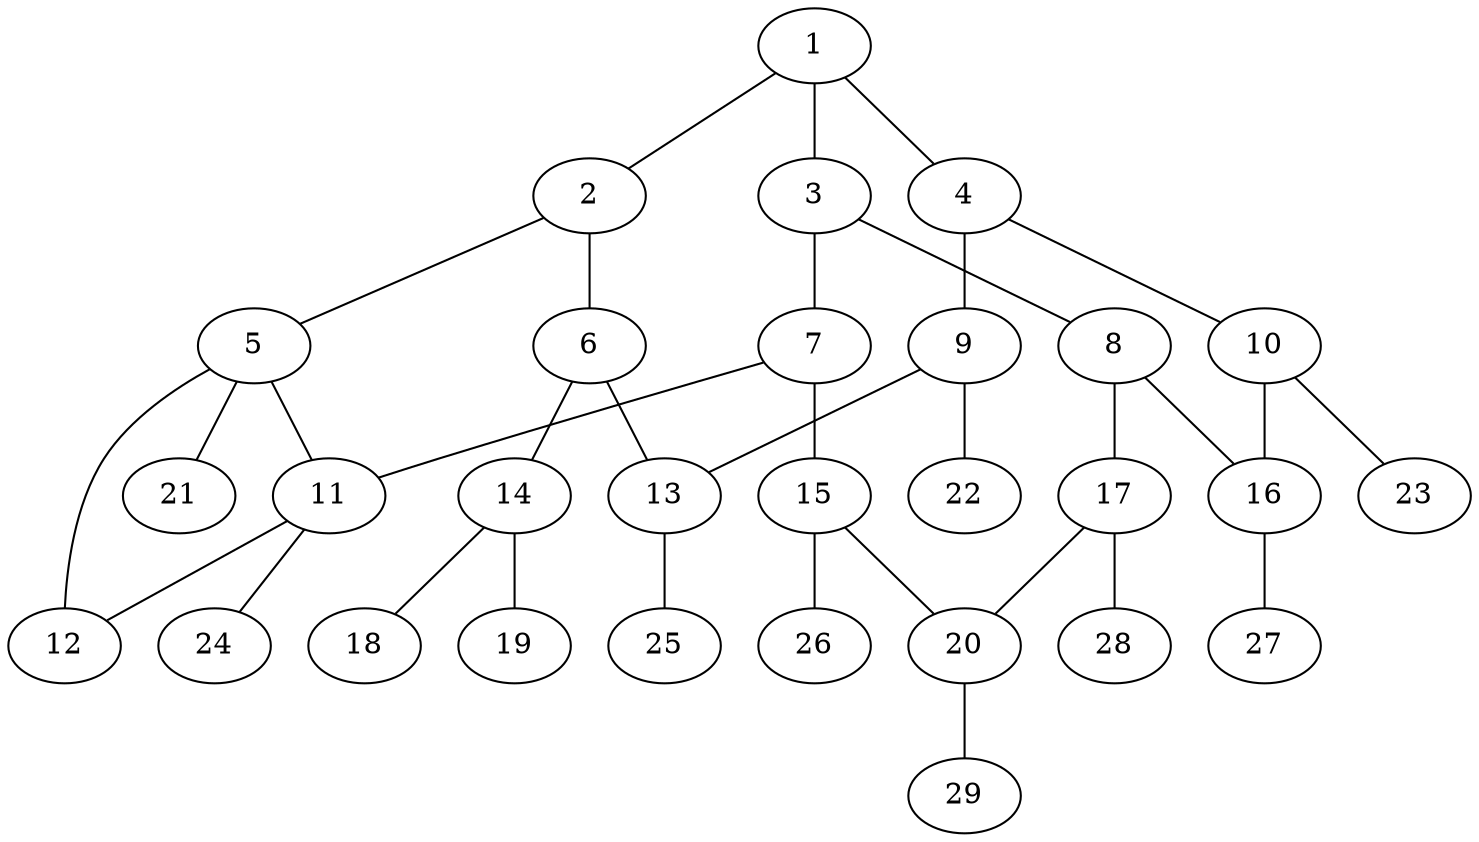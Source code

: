 graph molecule_1832 {
	1	 [chem=C];
	2	 [chem=C];
	1 -- 2	 [valence=1];
	3	 [chem=C];
	1 -- 3	 [valence=1];
	4	 [chem=C];
	1 -- 4	 [valence=2];
	5	 [chem=C];
	2 -- 5	 [valence=1];
	6	 [chem=C];
	2 -- 6	 [valence=2];
	7	 [chem=C];
	3 -- 7	 [valence=1];
	8	 [chem=C];
	3 -- 8	 [valence=2];
	9	 [chem=C];
	4 -- 9	 [valence=1];
	10	 [chem=C];
	4 -- 10	 [valence=1];
	11	 [chem=C];
	5 -- 11	 [valence=1];
	12	 [chem=O];
	5 -- 12	 [valence=1];
	21	 [chem=H];
	5 -- 21	 [valence=1];
	13	 [chem=C];
	6 -- 13	 [valence=1];
	14	 [chem=N];
	6 -- 14	 [valence=1];
	7 -- 11	 [valence=1];
	15	 [chem=C];
	7 -- 15	 [valence=2];
	16	 [chem=C];
	8 -- 16	 [valence=1];
	17	 [chem=C];
	8 -- 17	 [valence=1];
	9 -- 13	 [valence=2];
	22	 [chem=H];
	9 -- 22	 [valence=1];
	10 -- 16	 [valence=2];
	23	 [chem=H];
	10 -- 23	 [valence=1];
	11 -- 12	 [valence=1];
	24	 [chem=H];
	11 -- 24	 [valence=1];
	25	 [chem=H];
	13 -- 25	 [valence=1];
	18	 [chem=O];
	14 -- 18	 [valence=2];
	19	 [chem=O];
	14 -- 19	 [valence=1];
	20	 [chem=C];
	15 -- 20	 [valence=1];
	26	 [chem=H];
	15 -- 26	 [valence=1];
	27	 [chem=H];
	16 -- 27	 [valence=1];
	17 -- 20	 [valence=2];
	28	 [chem=H];
	17 -- 28	 [valence=1];
	29	 [chem=H];
	20 -- 29	 [valence=1];
}
